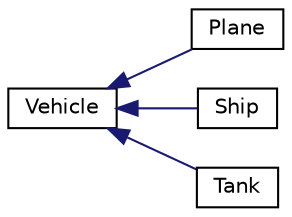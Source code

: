digraph "Graphical Class Hierarchy"
{
 // LATEX_PDF_SIZE
  edge [fontname="Helvetica",fontsize="10",labelfontname="Helvetica",labelfontsize="10"];
  node [fontname="Helvetica",fontsize="10",shape=record];
  rankdir="LR";
  Node0 [label="Vehicle",height=0.2,width=0.4,color="black", fillcolor="white", style="filled",URL="$classVehicle.html",tooltip="a Vehicle class. a an abstract product for the Vehiclefactory class an abtract product class for the ..."];
  Node0 -> Node1 [dir="back",color="midnightblue",fontsize="10",style="solid",fontname="Helvetica"];
  Node1 [label="Plane",height=0.2,width=0.4,color="black", fillcolor="white", style="filled",URL="$classPlane.html",tooltip="a Plane Class. a a product of the vehicle clas"];
  Node0 -> Node2 [dir="back",color="midnightblue",fontsize="10",style="solid",fontname="Helvetica"];
  Node2 [label="Ship",height=0.2,width=0.4,color="black", fillcolor="white", style="filled",URL="$classShip.html",tooltip="a Ship class. aproduct of the vehicle class"];
  Node0 -> Node3 [dir="back",color="midnightblue",fontsize="10",style="solid",fontname="Helvetica"];
  Node3 [label="Tank",height=0.2,width=0.4,color="black", fillcolor="white", style="filled",URL="$classTank.html",tooltip="a Tank class. aproduct of the vehicle class"];
}
